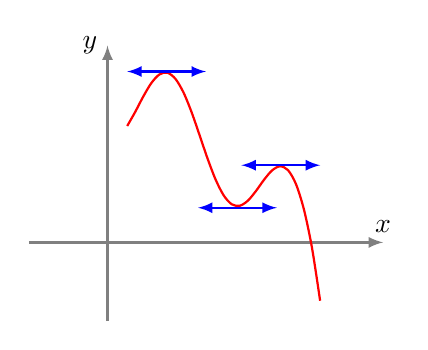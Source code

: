 ﻿\begin{tikzpicture}

	\draw[->,>=latex, gray, thick] (-1,0) -- (3.5,0) node[above,black] {$x$};
	\draw[->,>=latex, gray, thick] (0,-1) -- (0,2.5) node[left,black] {$y$};

%	\draw[domain=-0.25:2.5,black,thick,smooth] plot (\x,{0.6+0.4*\x+0.6*cos(4*\x r)});

    \draw[domain=0.25:2.7,red,thick,smooth] plot (\x,{2-0.4*\x-0.6*cos(4*\x r)-1/(\x-3.45)^2});




    \coordinate (P) at (0.75,2.17);
    \draw[->,>=latex,blue,thick] (P)--+(0.5,0) ;
    \draw[->,>=latex,blue,thick] (P)--+(-0.5,0) ;

    \coordinate (Q) at (2.2,0.98);
    \draw[->,>=latex,blue,thick] (Q)--+(0.5,0) ;
    \draw[->,>=latex,blue,thick] (Q)--+(-0.5,0) ;

    \coordinate (R) at (1.65,0.44);
    \draw[->,>=latex,blue,thick] (R)--+(0.5,0) ;
    \draw[->,>=latex,blue,thick] (R)--+(-0.5,0) ;
\end{tikzpicture}
